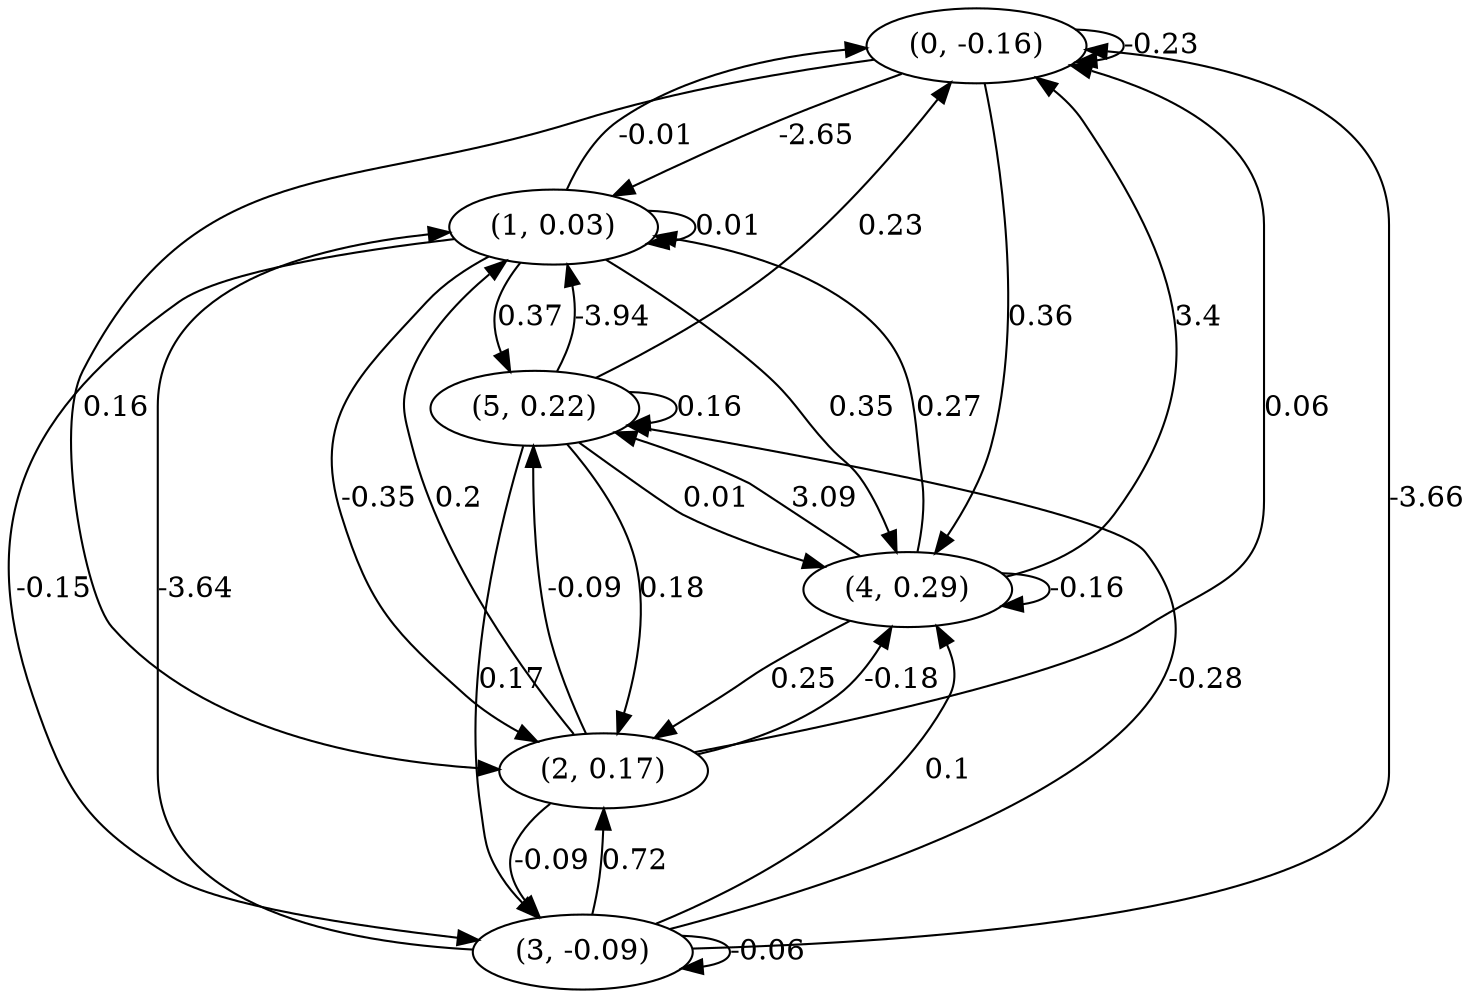 digraph {
    0 [ label = "(0, -0.16)" ]
    1 [ label = "(1, 0.03)" ]
    2 [ label = "(2, 0.17)" ]
    3 [ label = "(3, -0.09)" ]
    4 [ label = "(4, 0.29)" ]
    5 [ label = "(5, 0.22)" ]
    0 -> 0 [ label = "-0.23" ]
    1 -> 1 [ label = "0.01" ]
    3 -> 3 [ label = "-0.06" ]
    4 -> 4 [ label = "-0.16" ]
    5 -> 5 [ label = "0.16" ]
    1 -> 0 [ label = "-0.01" ]
    2 -> 0 [ label = "0.06" ]
    3 -> 0 [ label = "-3.66" ]
    4 -> 0 [ label = "3.4" ]
    5 -> 0 [ label = "0.23" ]
    0 -> 1 [ label = "-2.65" ]
    2 -> 1 [ label = "0.2" ]
    3 -> 1 [ label = "-3.64" ]
    4 -> 1 [ label = "0.27" ]
    5 -> 1 [ label = "-3.94" ]
    0 -> 2 [ label = "0.16" ]
    1 -> 2 [ label = "-0.35" ]
    3 -> 2 [ label = "0.72" ]
    4 -> 2 [ label = "0.25" ]
    5 -> 2 [ label = "0.18" ]
    1 -> 3 [ label = "-0.15" ]
    2 -> 3 [ label = "-0.09" ]
    5 -> 3 [ label = "0.17" ]
    0 -> 4 [ label = "0.36" ]
    1 -> 4 [ label = "0.35" ]
    2 -> 4 [ label = "-0.18" ]
    3 -> 4 [ label = "0.1" ]
    5 -> 4 [ label = "0.01" ]
    1 -> 5 [ label = "0.37" ]
    2 -> 5 [ label = "-0.09" ]
    3 -> 5 [ label = "-0.28" ]
    4 -> 5 [ label = "3.09" ]
}

